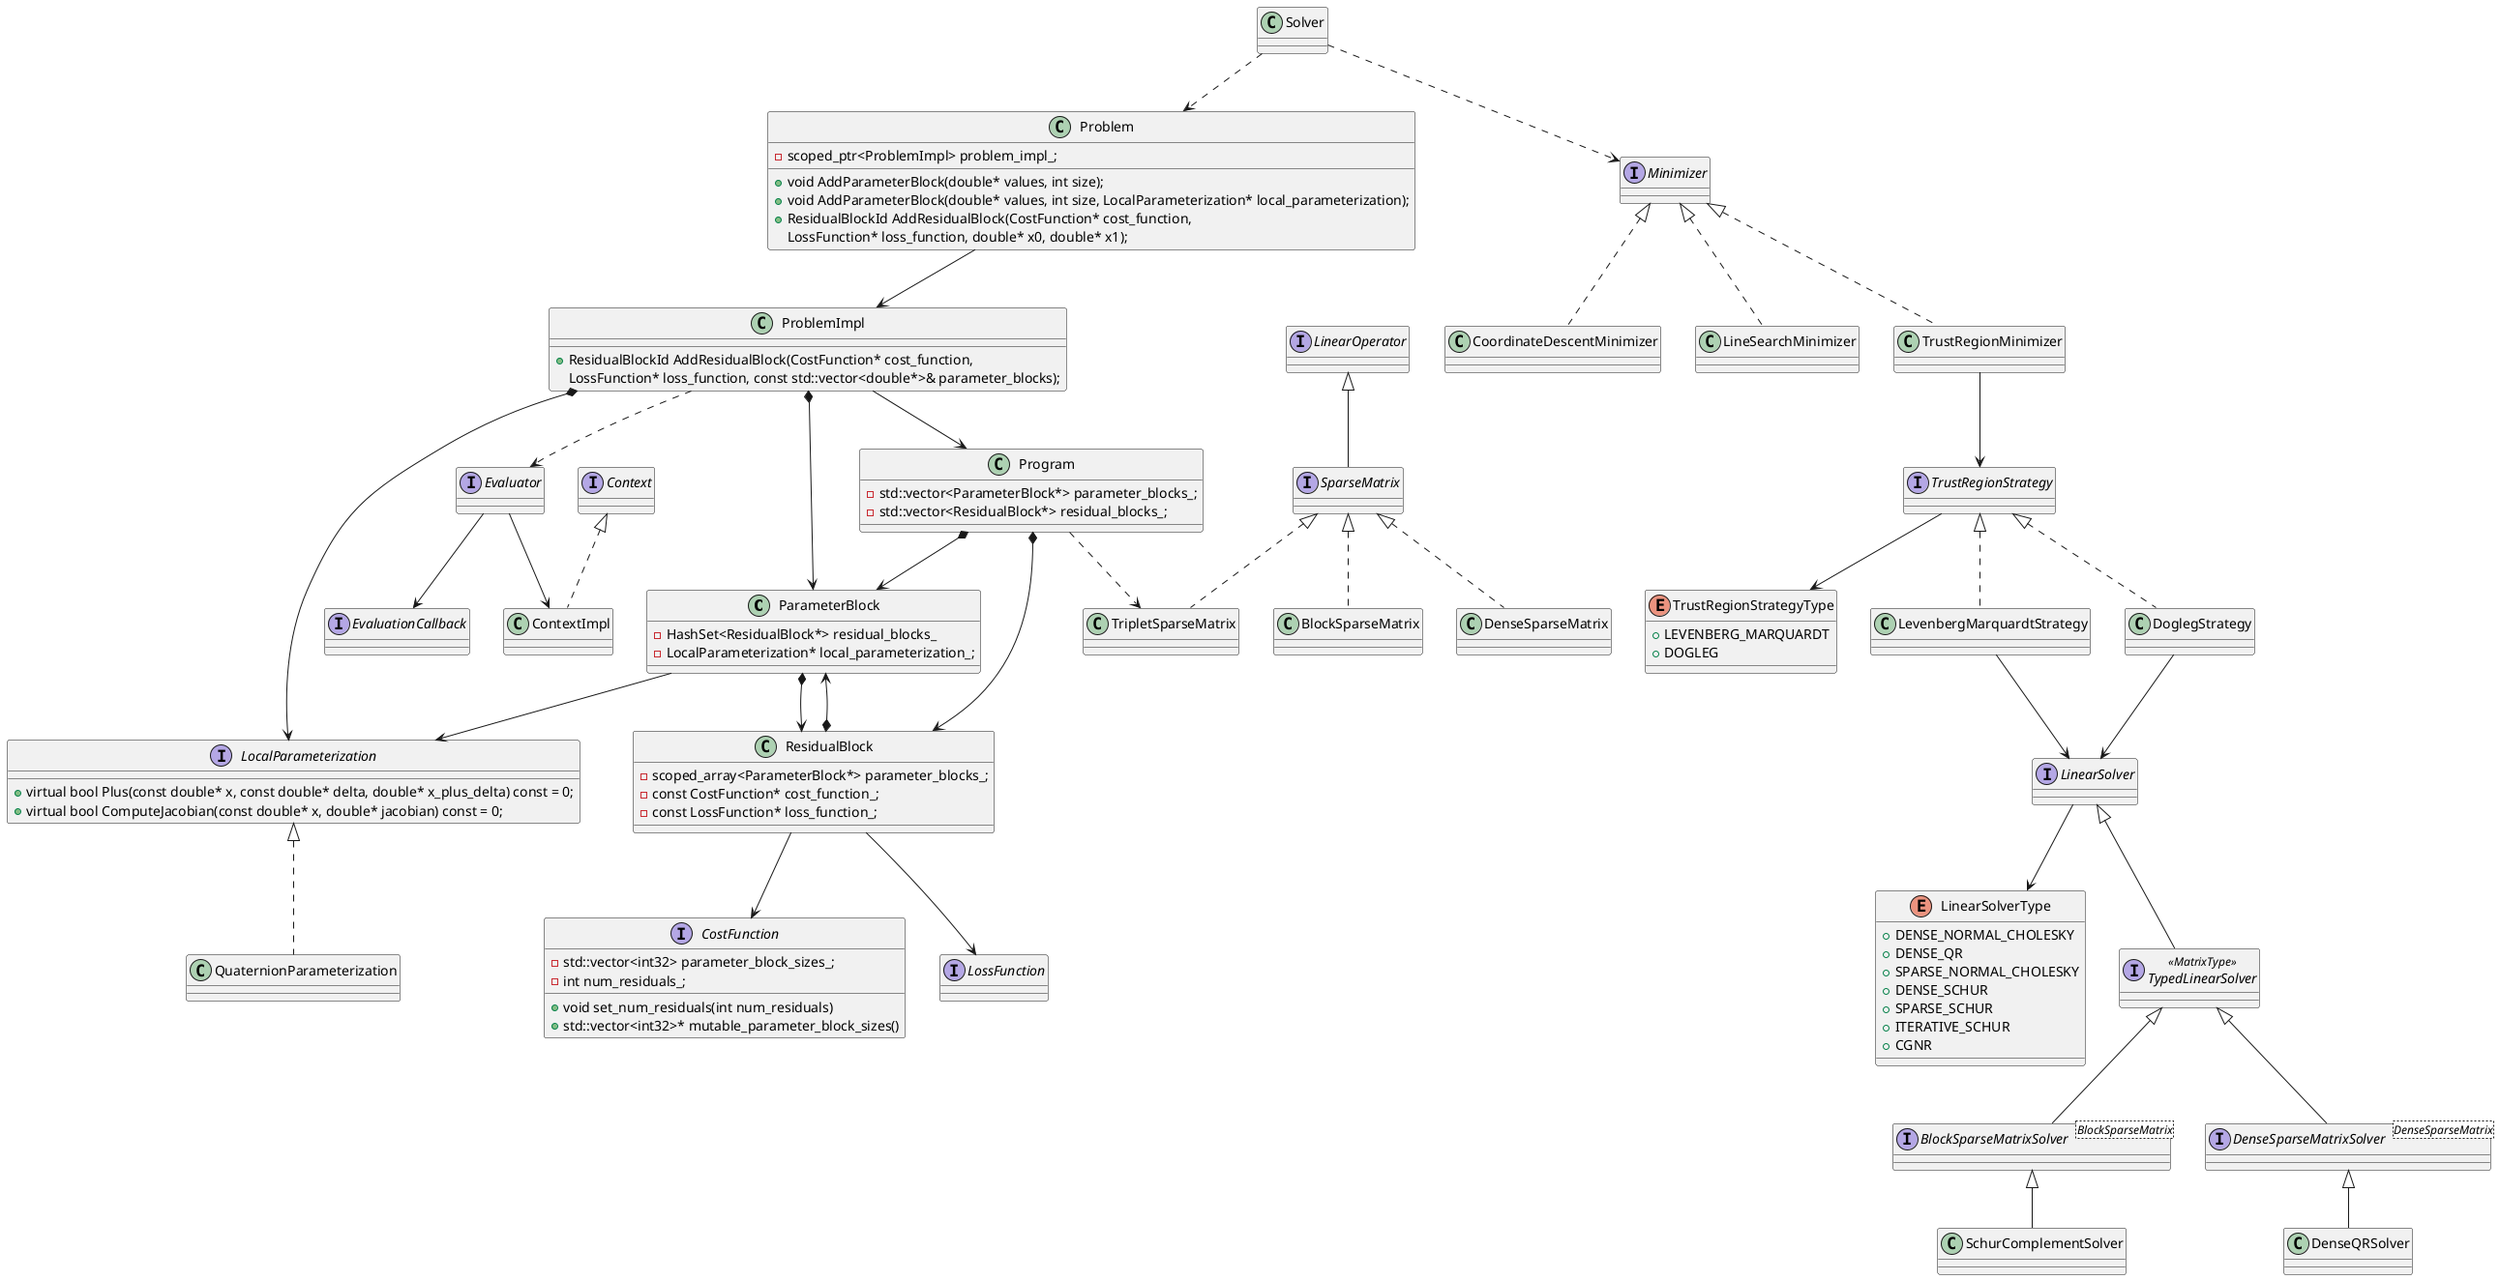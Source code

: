 ' https://blog.csdn.net/m0_37989980/article/details/104470064
' https://blog.csdn.net/lanchunhui/article/details/49557083
@startuml

class ParameterBlock {
  - HashSet<ResidualBlock*> residual_blocks_
  - LocalParameterization* local_parameterization_;
}
class ResidualBlock {
  - scoped_array<ParameterBlock*> parameter_blocks_;
  - const CostFunction* cost_function_;
  - const LossFunction* loss_function_;
}
class Program {
  - std::vector<ParameterBlock*> parameter_blocks_;
  - std::vector<ResidualBlock*> residual_blocks_;
}
class TripletSparseMatrix
class QuaternionParameterization
class Problem {
  - scoped_ptr<ProblemImpl> problem_impl_;
  + void AddParameterBlock(double* values, int size);
  + void AddParameterBlock(double* values, int size, LocalParameterization* local_parameterization);
  + ResidualBlockId AddResidualBlock(CostFunction* cost_function,
                                   LossFunction* loss_function, double* x0, double* x1);
}
class ProblemImpl {
  + ResidualBlockId AddResidualBlock(CostFunction* cost_function,
      LossFunction* loss_function, const std::vector<double*>& parameter_blocks);
}
' class Solver
' class CompressedRowSparseMatrix
class LineSearchMinimizer
class TrustRegionMinimizer
class CoordinateDescentMinimizer
class DoglegStrategy
class LevenbergMarquardtStrategy
class DenseSparseMatrix
class BlockSparseMatrix
class DenseQRSolver
class Solver
class SchurComplementSolver

interface Evaluator
interface LossFunction
interface EvaluationCallback
interface CostFunction {
  + void set_num_residuals(int num_residuals)
  + std::vector<int32>* mutable_parameter_block_sizes()
  - std::vector<int32> parameter_block_sizes_;
  - int num_residuals_;
}
interface SparseMatrix
interface LinearOperator
interface LocalParameterization {
  + virtual bool Plus(const double* x, const double* delta, double* x_plus_delta) const = 0;
  + virtual bool ComputeJacobian(const double* x, double* jacobian) const = 0;
}
interface Context
interface Minimizer
interface TrustRegionStrategy
interface LinearSolver
interface BlockSparseMatrixSolver<BlockSparseMatrix> {

}
interface TypedLinearSolver  <<MatrixType>>
interface DenseSparseMatrixSolver<DenseSparseMatrix> {

}


enum LinearSolverType {
  + DENSE_NORMAL_CHOLESKY
  + DENSE_QR
  + SPARSE_NORMAL_CHOLESKY
  + DENSE_SCHUR
  + SPARSE_SCHUR
  + ITERATIVE_SCHUR
  + CGNR
}

enum TrustRegionStrategyType {
  + LEVENBERG_MARQUARDT
  + DOGLEG
}

' interface impl
SparseMatrix          <|.. TripletSparseMatrix
' SparseMatrix          <|.. CompressedRowSparseMatrix
SparseMatrix          <|.. DenseSparseMatrix
SparseMatrix          <|.. BlockSparseMatrix
LocalParameterization <|.. QuaternionParameterization
Context               <|.. ContextImpl
Minimizer               <|.. LineSearchMinimizer
Minimizer               <|.. TrustRegionMinimizer
Minimizer               <|.. CoordinateDescentMinimizer
TrustRegionStrategy     <|.. DoglegStrategy
TrustRegionStrategy     <|.. LevenbergMarquardtStrategy

' template
' TypedLinearSolver       <|.. DenseSparseMatrixSolver
' DenseSparseMatrixSolver *- DenseSparseMatrix

' TypedLinearSolver       <|.. BlockSparseMatrixSolver
' BlockSparseMatrixSolver *- BlockSparseMatrix

' inherit(fathre:son)
LinearOperator              <|-- SparseMatrix
LinearSolver                <|-- TypedLinearSolver
DenseSparseMatrixSolver     <|-- DenseQRSolver
BlockSparseMatrixSolver     <|-- SchurComplementSolver
TypedLinearSolver           <|-- BlockSparseMatrixSolver
TypedLinearSolver           <|-- DenseSparseMatrixSolver


' Assocation(have a pointer representation other object)
ResidualBlock --> LossFunction 
ResidualBlock --> CostFunction
ParameterBlock --> LocalParameterization
Evaluator --> EvaluationCallback
LinearSolver --> LinearSolverType
Evaluator --> ContextImpl
ProblemImpl --> Program
Problem --> ProblemImpl
TrustRegionMinimizer --> TrustRegionStrategy
DoglegStrategy --> LinearSolver
LevenbergMarquardtStrategy --> LinearSolver
TrustRegionStrategy --> TrustRegionStrategyType

' Aggregation
ParameterBlock *--> ResidualBlock
ResidualBlock  *--> ParameterBlock
Program        *--> ResidualBlock
Program        *--> ParameterBlock
ProblemImpl    *--> ParameterBlock
ProblemImpl    *--> LocalParameterization

' dependency
Program ..> TripletSparseMatrix
ProblemImpl ..> Evaluator
Solver ..> Problem
Solver ..> Minimizer

@enduml
